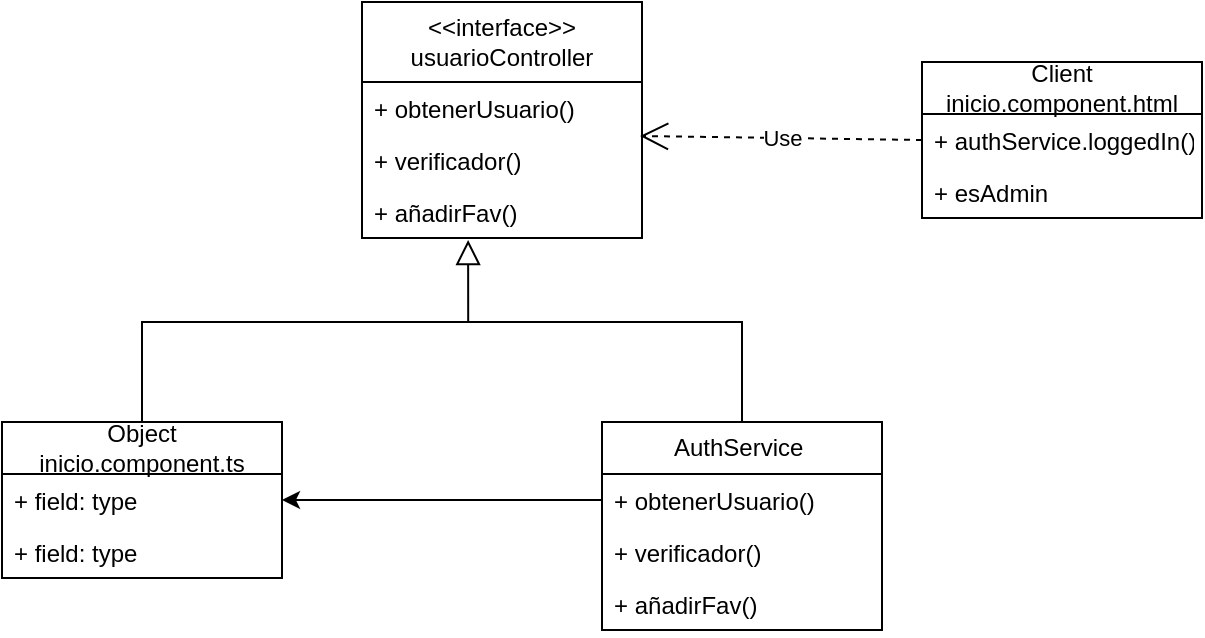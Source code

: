 <mxfile version="22.1.5" type="github">
  <diagram name="Página-1" id="q3beYC9xj30RADRhZBSP">
    <mxGraphModel dx="880" dy="468" grid="1" gridSize="10" guides="1" tooltips="1" connect="1" arrows="1" fold="1" page="1" pageScale="1" pageWidth="827" pageHeight="1169" math="0" shadow="0">
      <root>
        <mxCell id="0" />
        <mxCell id="1" parent="0" />
        <mxCell id="1XyXs4jXueNtVnnvSLGB-1" value="&amp;lt;&amp;lt;interface&amp;gt;&amp;gt;&lt;br&gt;usuarioController" style="swimlane;fontStyle=0;childLayout=stackLayout;horizontal=1;startSize=40;fillColor=none;horizontalStack=0;resizeParent=1;resizeParentMax=0;resizeLast=0;collapsible=1;marginBottom=0;whiteSpace=wrap;html=1;" vertex="1" parent="1">
          <mxGeometry x="190" y="110" width="140" height="118" as="geometry" />
        </mxCell>
        <mxCell id="1XyXs4jXueNtVnnvSLGB-2" value="+&amp;nbsp;obtenerUsuario()" style="text;strokeColor=none;fillColor=none;align=left;verticalAlign=top;spacingLeft=4;spacingRight=4;overflow=hidden;rotatable=0;points=[[0,0.5],[1,0.5]];portConstraint=eastwest;whiteSpace=wrap;html=1;" vertex="1" parent="1XyXs4jXueNtVnnvSLGB-1">
          <mxGeometry y="40" width="140" height="26" as="geometry" />
        </mxCell>
        <mxCell id="1XyXs4jXueNtVnnvSLGB-3" value="+&amp;nbsp;verificador()" style="text;strokeColor=none;fillColor=none;align=left;verticalAlign=top;spacingLeft=4;spacingRight=4;overflow=hidden;rotatable=0;points=[[0,0.5],[1,0.5]];portConstraint=eastwest;whiteSpace=wrap;html=1;" vertex="1" parent="1XyXs4jXueNtVnnvSLGB-1">
          <mxGeometry y="66" width="140" height="26" as="geometry" />
        </mxCell>
        <mxCell id="1XyXs4jXueNtVnnvSLGB-4" value="+&amp;nbsp;añadirFav()" style="text;strokeColor=none;fillColor=none;align=left;verticalAlign=top;spacingLeft=4;spacingRight=4;overflow=hidden;rotatable=0;points=[[0,0.5],[1,0.5]];portConstraint=eastwest;whiteSpace=wrap;html=1;" vertex="1" parent="1XyXs4jXueNtVnnvSLGB-1">
          <mxGeometry y="92" width="140" height="26" as="geometry" />
        </mxCell>
        <mxCell id="1XyXs4jXueNtVnnvSLGB-5" value="Client&lt;br&gt;inicio.component.html" style="swimlane;fontStyle=0;childLayout=stackLayout;horizontal=1;startSize=26;fillColor=none;horizontalStack=0;resizeParent=1;resizeParentMax=0;resizeLast=0;collapsible=1;marginBottom=0;whiteSpace=wrap;html=1;" vertex="1" parent="1">
          <mxGeometry x="470" y="140" width="140" height="78" as="geometry" />
        </mxCell>
        <mxCell id="1XyXs4jXueNtVnnvSLGB-7" value="+&amp;nbsp;authService.loggedIn()" style="text;strokeColor=none;fillColor=none;align=left;verticalAlign=top;spacingLeft=4;spacingRight=4;overflow=hidden;rotatable=0;points=[[0,0.5],[1,0.5]];portConstraint=eastwest;whiteSpace=wrap;html=1;" vertex="1" parent="1XyXs4jXueNtVnnvSLGB-5">
          <mxGeometry y="26" width="140" height="26" as="geometry" />
        </mxCell>
        <mxCell id="1XyXs4jXueNtVnnvSLGB-8" value="+ esAdmin" style="text;strokeColor=none;fillColor=none;align=left;verticalAlign=top;spacingLeft=4;spacingRight=4;overflow=hidden;rotatable=0;points=[[0,0.5],[1,0.5]];portConstraint=eastwest;whiteSpace=wrap;html=1;" vertex="1" parent="1XyXs4jXueNtVnnvSLGB-5">
          <mxGeometry y="52" width="140" height="26" as="geometry" />
        </mxCell>
        <mxCell id="1XyXs4jXueNtVnnvSLGB-9" value="Object&lt;br&gt;inicio.component.ts" style="swimlane;fontStyle=0;childLayout=stackLayout;horizontal=1;startSize=26;fillColor=none;horizontalStack=0;resizeParent=1;resizeParentMax=0;resizeLast=0;collapsible=1;marginBottom=0;whiteSpace=wrap;html=1;" vertex="1" parent="1">
          <mxGeometry x="10" y="320" width="140" height="78" as="geometry" />
        </mxCell>
        <mxCell id="1XyXs4jXueNtVnnvSLGB-10" value="+ field: type" style="text;strokeColor=none;fillColor=none;align=left;verticalAlign=top;spacingLeft=4;spacingRight=4;overflow=hidden;rotatable=0;points=[[0,0.5],[1,0.5]];portConstraint=eastwest;whiteSpace=wrap;html=1;" vertex="1" parent="1XyXs4jXueNtVnnvSLGB-9">
          <mxGeometry y="26" width="140" height="26" as="geometry" />
        </mxCell>
        <mxCell id="1XyXs4jXueNtVnnvSLGB-12" value="+ field: type" style="text;strokeColor=none;fillColor=none;align=left;verticalAlign=top;spacingLeft=4;spacingRight=4;overflow=hidden;rotatable=0;points=[[0,0.5],[1,0.5]];portConstraint=eastwest;whiteSpace=wrap;html=1;" vertex="1" parent="1XyXs4jXueNtVnnvSLGB-9">
          <mxGeometry y="52" width="140" height="26" as="geometry" />
        </mxCell>
        <mxCell id="1XyXs4jXueNtVnnvSLGB-13" value="AuthService&amp;nbsp;" style="swimlane;fontStyle=0;childLayout=stackLayout;horizontal=1;startSize=26;fillColor=none;horizontalStack=0;resizeParent=1;resizeParentMax=0;resizeLast=0;collapsible=1;marginBottom=0;whiteSpace=wrap;html=1;" vertex="1" parent="1">
          <mxGeometry x="310" y="320" width="140" height="104" as="geometry" />
        </mxCell>
        <mxCell id="1XyXs4jXueNtVnnvSLGB-14" value="+ obtenerUsuario()" style="text;strokeColor=none;fillColor=none;align=left;verticalAlign=top;spacingLeft=4;spacingRight=4;overflow=hidden;rotatable=0;points=[[0,0.5],[1,0.5]];portConstraint=eastwest;whiteSpace=wrap;html=1;" vertex="1" parent="1XyXs4jXueNtVnnvSLGB-13">
          <mxGeometry y="26" width="140" height="26" as="geometry" />
        </mxCell>
        <mxCell id="1XyXs4jXueNtVnnvSLGB-15" value="+&amp;nbsp;verificador()" style="text;strokeColor=none;fillColor=none;align=left;verticalAlign=top;spacingLeft=4;spacingRight=4;overflow=hidden;rotatable=0;points=[[0,0.5],[1,0.5]];portConstraint=eastwest;whiteSpace=wrap;html=1;" vertex="1" parent="1XyXs4jXueNtVnnvSLGB-13">
          <mxGeometry y="52" width="140" height="26" as="geometry" />
        </mxCell>
        <mxCell id="1XyXs4jXueNtVnnvSLGB-16" value="+&amp;nbsp;añadirFav()" style="text;strokeColor=none;fillColor=none;align=left;verticalAlign=top;spacingLeft=4;spacingRight=4;overflow=hidden;rotatable=0;points=[[0,0.5],[1,0.5]];portConstraint=eastwest;whiteSpace=wrap;html=1;" vertex="1" parent="1XyXs4jXueNtVnnvSLGB-13">
          <mxGeometry y="78" width="140" height="26" as="geometry" />
        </mxCell>
        <mxCell id="1XyXs4jXueNtVnnvSLGB-17" value="Use" style="endArrow=open;endSize=12;dashed=1;html=1;rounded=0;exitX=0;exitY=0.5;exitDx=0;exitDy=0;entryX=0.993;entryY=0.038;entryDx=0;entryDy=0;entryPerimeter=0;" edge="1" parent="1" source="1XyXs4jXueNtVnnvSLGB-7" target="1XyXs4jXueNtVnnvSLGB-3">
          <mxGeometry width="160" relative="1" as="geometry">
            <mxPoint x="330" y="250" as="sourcePoint" />
            <mxPoint x="490" y="250" as="targetPoint" />
          </mxGeometry>
        </mxCell>
        <mxCell id="1XyXs4jXueNtVnnvSLGB-18" style="edgeStyle=orthogonalEdgeStyle;rounded=0;orthogonalLoop=1;jettySize=auto;html=1;exitX=0.5;exitY=0;exitDx=0;exitDy=0;endArrow=none;endFill=0;" edge="1" parent="1" source="1XyXs4jXueNtVnnvSLGB-9">
          <mxGeometry relative="1" as="geometry">
            <mxPoint x="243" y="270" as="targetPoint" />
            <Array as="points">
              <mxPoint x="80" y="270" />
              <mxPoint x="243" y="270" />
            </Array>
          </mxGeometry>
        </mxCell>
        <mxCell id="1XyXs4jXueNtVnnvSLGB-19" style="edgeStyle=orthogonalEdgeStyle;rounded=0;orthogonalLoop=1;jettySize=auto;html=1;exitX=0.5;exitY=0;exitDx=0;exitDy=0;entryX=0.379;entryY=1.038;entryDx=0;entryDy=0;entryPerimeter=0;endArrow=block;endFill=0;endSize=10;" edge="1" parent="1" source="1XyXs4jXueNtVnnvSLGB-13" target="1XyXs4jXueNtVnnvSLGB-4">
          <mxGeometry relative="1" as="geometry">
            <Array as="points">
              <mxPoint x="380" y="270" />
              <mxPoint x="243" y="270" />
            </Array>
          </mxGeometry>
        </mxCell>
        <mxCell id="1XyXs4jXueNtVnnvSLGB-20" style="edgeStyle=orthogonalEdgeStyle;rounded=0;orthogonalLoop=1;jettySize=auto;html=1;exitX=0;exitY=0.5;exitDx=0;exitDy=0;entryX=1;entryY=0.5;entryDx=0;entryDy=0;" edge="1" parent="1" source="1XyXs4jXueNtVnnvSLGB-14" target="1XyXs4jXueNtVnnvSLGB-10">
          <mxGeometry relative="1" as="geometry" />
        </mxCell>
      </root>
    </mxGraphModel>
  </diagram>
</mxfile>
